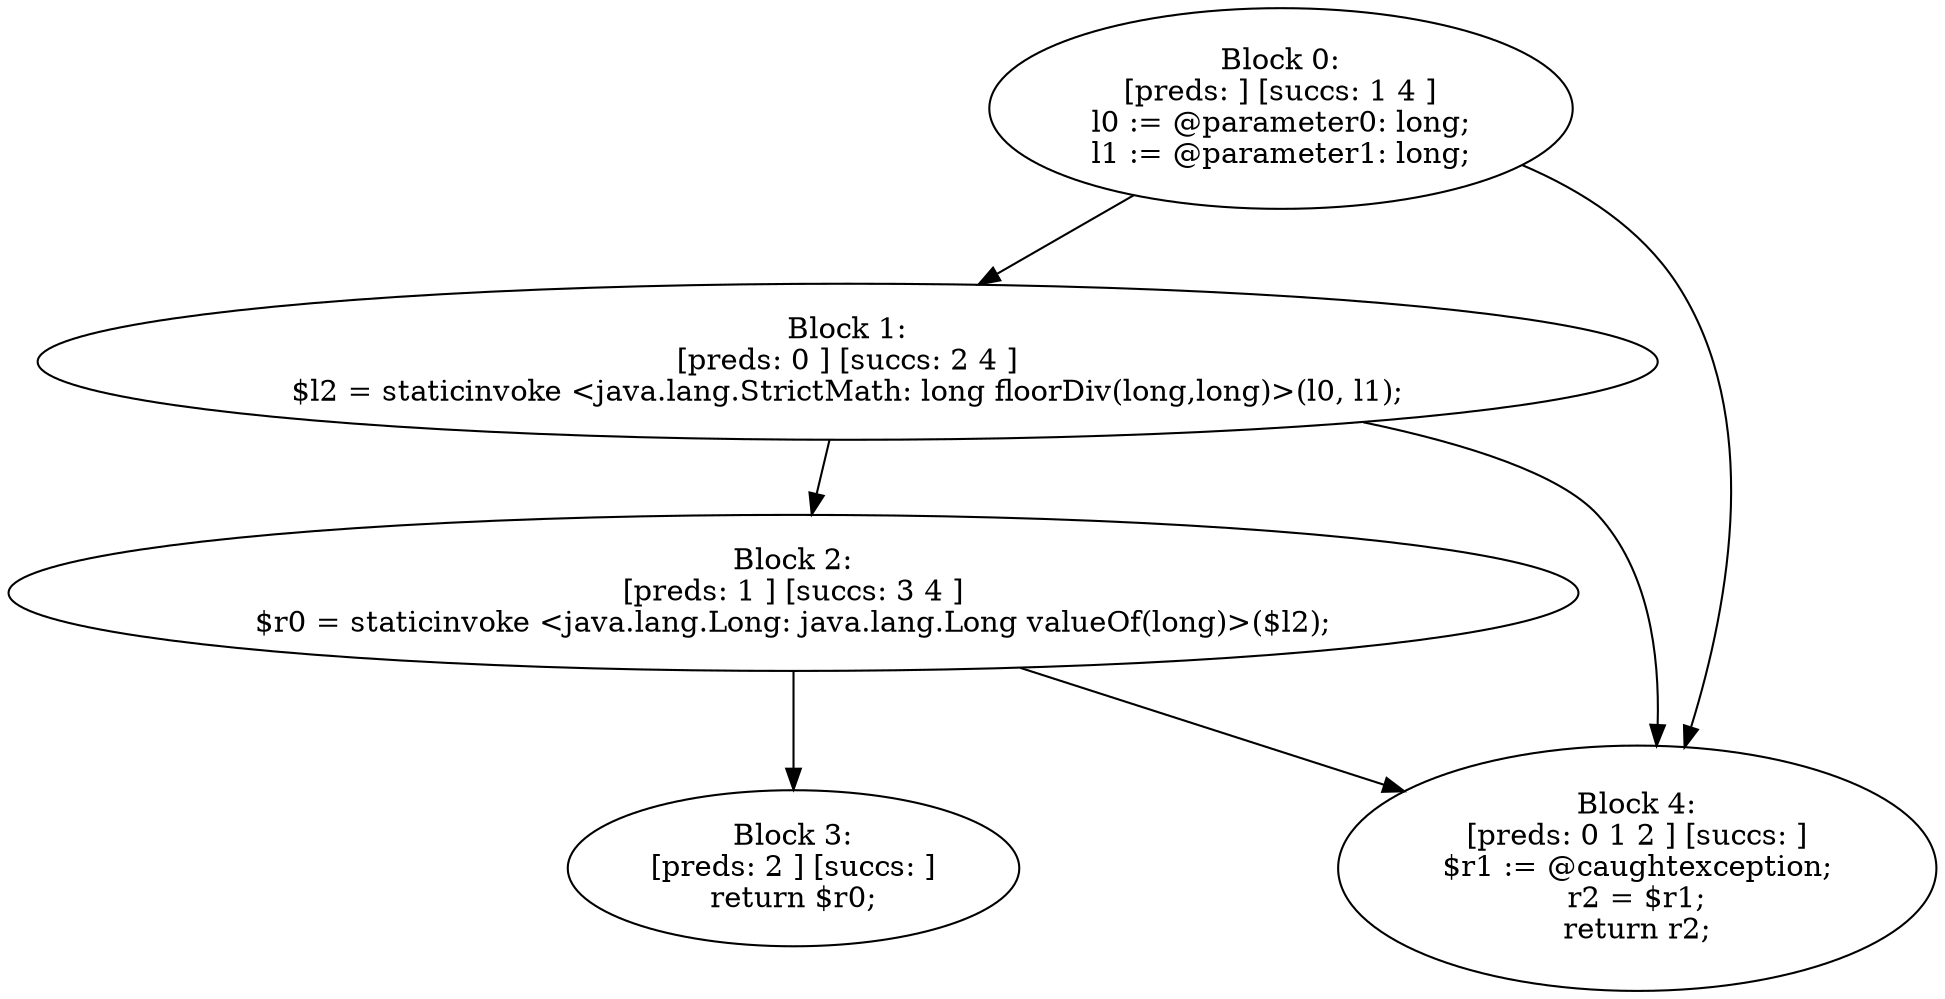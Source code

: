 digraph "unitGraph" {
    "Block 0:
[preds: ] [succs: 1 4 ]
l0 := @parameter0: long;
l1 := @parameter1: long;
"
    "Block 1:
[preds: 0 ] [succs: 2 4 ]
$l2 = staticinvoke <java.lang.StrictMath: long floorDiv(long,long)>(l0, l1);
"
    "Block 2:
[preds: 1 ] [succs: 3 4 ]
$r0 = staticinvoke <java.lang.Long: java.lang.Long valueOf(long)>($l2);
"
    "Block 3:
[preds: 2 ] [succs: ]
return $r0;
"
    "Block 4:
[preds: 0 1 2 ] [succs: ]
$r1 := @caughtexception;
r2 = $r1;
return r2;
"
    "Block 0:
[preds: ] [succs: 1 4 ]
l0 := @parameter0: long;
l1 := @parameter1: long;
"->"Block 1:
[preds: 0 ] [succs: 2 4 ]
$l2 = staticinvoke <java.lang.StrictMath: long floorDiv(long,long)>(l0, l1);
";
    "Block 0:
[preds: ] [succs: 1 4 ]
l0 := @parameter0: long;
l1 := @parameter1: long;
"->"Block 4:
[preds: 0 1 2 ] [succs: ]
$r1 := @caughtexception;
r2 = $r1;
return r2;
";
    "Block 1:
[preds: 0 ] [succs: 2 4 ]
$l2 = staticinvoke <java.lang.StrictMath: long floorDiv(long,long)>(l0, l1);
"->"Block 2:
[preds: 1 ] [succs: 3 4 ]
$r0 = staticinvoke <java.lang.Long: java.lang.Long valueOf(long)>($l2);
";
    "Block 1:
[preds: 0 ] [succs: 2 4 ]
$l2 = staticinvoke <java.lang.StrictMath: long floorDiv(long,long)>(l0, l1);
"->"Block 4:
[preds: 0 1 2 ] [succs: ]
$r1 := @caughtexception;
r2 = $r1;
return r2;
";
    "Block 2:
[preds: 1 ] [succs: 3 4 ]
$r0 = staticinvoke <java.lang.Long: java.lang.Long valueOf(long)>($l2);
"->"Block 3:
[preds: 2 ] [succs: ]
return $r0;
";
    "Block 2:
[preds: 1 ] [succs: 3 4 ]
$r0 = staticinvoke <java.lang.Long: java.lang.Long valueOf(long)>($l2);
"->"Block 4:
[preds: 0 1 2 ] [succs: ]
$r1 := @caughtexception;
r2 = $r1;
return r2;
";
}
